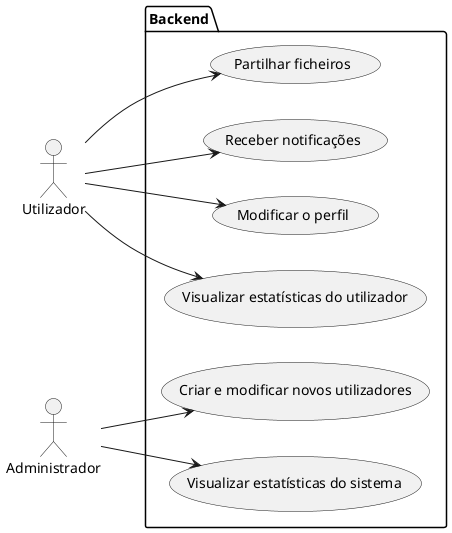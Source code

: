 @startuml
left to right direction
skinparam Monochrome true

actor :Utilizador: as User
actor :Administrador: as Admin

package Backend {
    usecase "Partilhar ficheiros" as Share

    usecase "Receber notificações" as Notifications
    
    usecase "Modificar o perfil" as Profile
    usecase "Visualizar estatísticas do utilizador" as UserStats
    
    usecase "Criar e modificar novos utilizadores" as AdminUsers
    usecase "Visualizar estatísticas do sistema" as AdminStats
}

User --> Share
User --> Notifications
User --> Profile
User --> UserStats

Admin --> AdminUsers
Admin --> AdminStats

@enduml